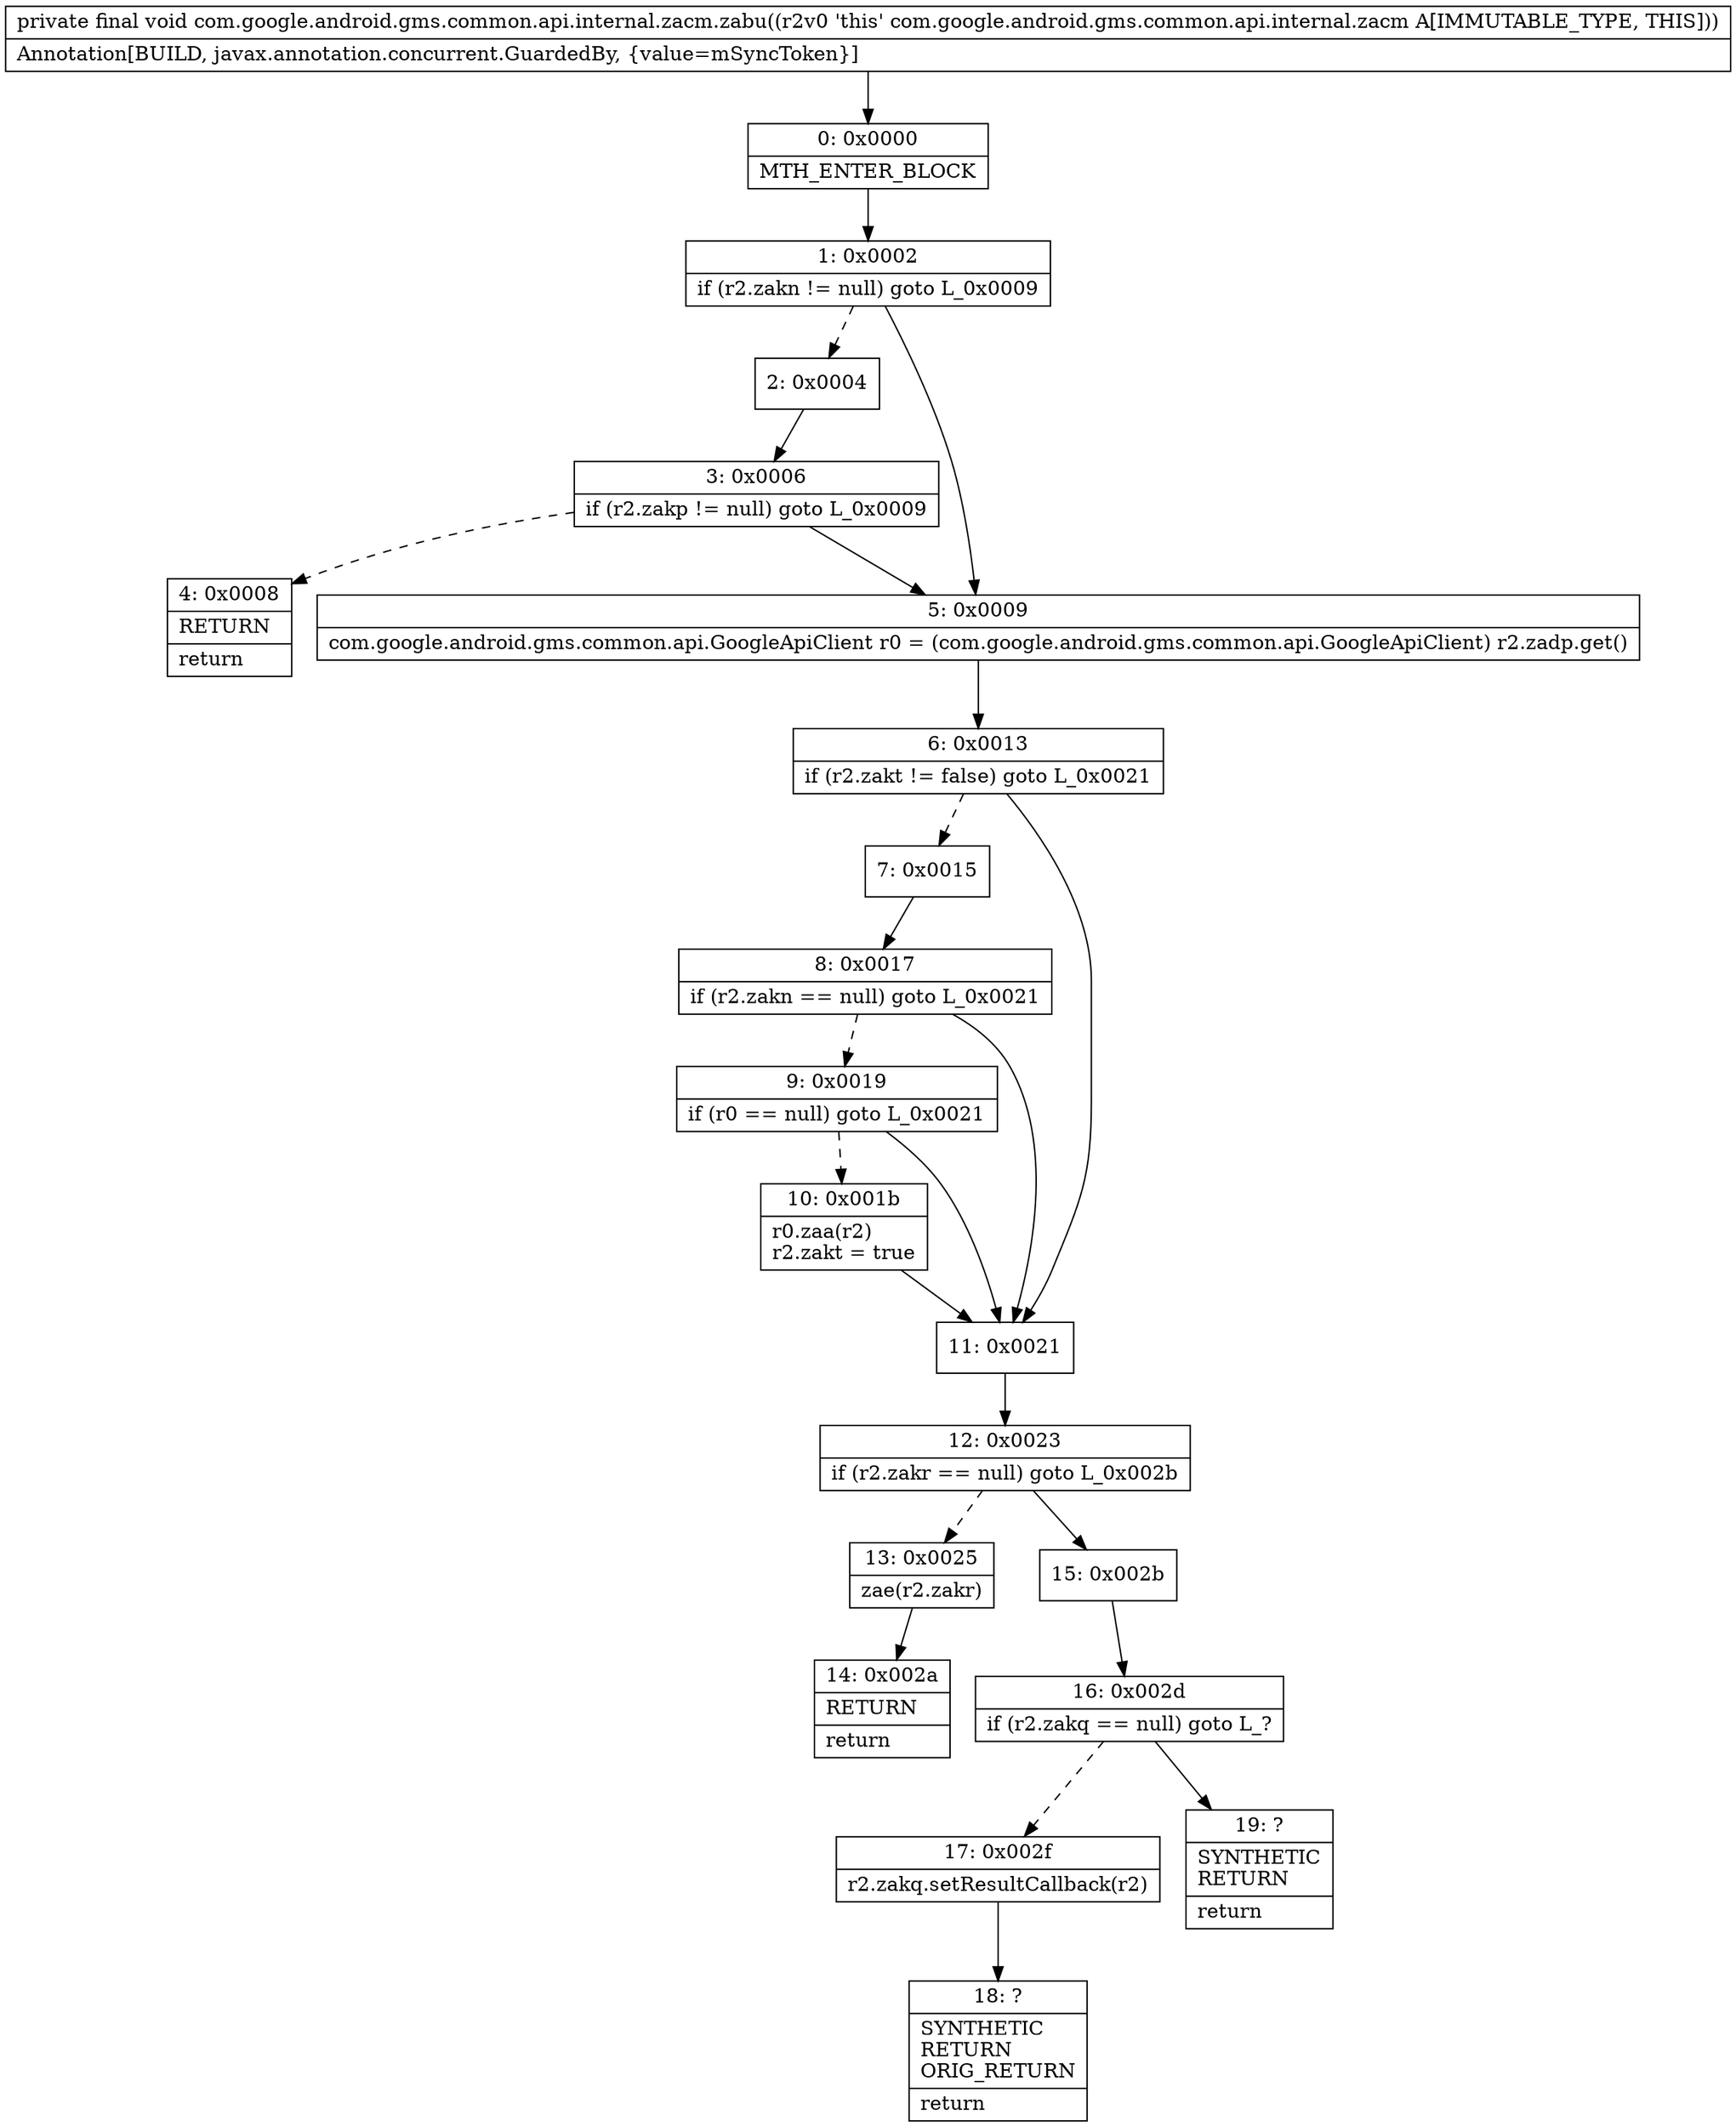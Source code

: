 digraph "CFG forcom.google.android.gms.common.api.internal.zacm.zabu()V" {
Node_0 [shape=record,label="{0\:\ 0x0000|MTH_ENTER_BLOCK\l}"];
Node_1 [shape=record,label="{1\:\ 0x0002|if (r2.zakn != null) goto L_0x0009\l}"];
Node_2 [shape=record,label="{2\:\ 0x0004}"];
Node_3 [shape=record,label="{3\:\ 0x0006|if (r2.zakp != null) goto L_0x0009\l}"];
Node_4 [shape=record,label="{4\:\ 0x0008|RETURN\l|return\l}"];
Node_5 [shape=record,label="{5\:\ 0x0009|com.google.android.gms.common.api.GoogleApiClient r0 = (com.google.android.gms.common.api.GoogleApiClient) r2.zadp.get()\l}"];
Node_6 [shape=record,label="{6\:\ 0x0013|if (r2.zakt != false) goto L_0x0021\l}"];
Node_7 [shape=record,label="{7\:\ 0x0015}"];
Node_8 [shape=record,label="{8\:\ 0x0017|if (r2.zakn == null) goto L_0x0021\l}"];
Node_9 [shape=record,label="{9\:\ 0x0019|if (r0 == null) goto L_0x0021\l}"];
Node_10 [shape=record,label="{10\:\ 0x001b|r0.zaa(r2)\lr2.zakt = true\l}"];
Node_11 [shape=record,label="{11\:\ 0x0021}"];
Node_12 [shape=record,label="{12\:\ 0x0023|if (r2.zakr == null) goto L_0x002b\l}"];
Node_13 [shape=record,label="{13\:\ 0x0025|zae(r2.zakr)\l}"];
Node_14 [shape=record,label="{14\:\ 0x002a|RETURN\l|return\l}"];
Node_15 [shape=record,label="{15\:\ 0x002b}"];
Node_16 [shape=record,label="{16\:\ 0x002d|if (r2.zakq == null) goto L_?\l}"];
Node_17 [shape=record,label="{17\:\ 0x002f|r2.zakq.setResultCallback(r2)\l}"];
Node_18 [shape=record,label="{18\:\ ?|SYNTHETIC\lRETURN\lORIG_RETURN\l|return\l}"];
Node_19 [shape=record,label="{19\:\ ?|SYNTHETIC\lRETURN\l|return\l}"];
MethodNode[shape=record,label="{private final void com.google.android.gms.common.api.internal.zacm.zabu((r2v0 'this' com.google.android.gms.common.api.internal.zacm A[IMMUTABLE_TYPE, THIS]))  | Annotation[BUILD, javax.annotation.concurrent.GuardedBy, \{value=mSyncToken\}]\l}"];
MethodNode -> Node_0;
Node_0 -> Node_1;
Node_1 -> Node_2[style=dashed];
Node_1 -> Node_5;
Node_2 -> Node_3;
Node_3 -> Node_4[style=dashed];
Node_3 -> Node_5;
Node_5 -> Node_6;
Node_6 -> Node_7[style=dashed];
Node_6 -> Node_11;
Node_7 -> Node_8;
Node_8 -> Node_9[style=dashed];
Node_8 -> Node_11;
Node_9 -> Node_10[style=dashed];
Node_9 -> Node_11;
Node_10 -> Node_11;
Node_11 -> Node_12;
Node_12 -> Node_13[style=dashed];
Node_12 -> Node_15;
Node_13 -> Node_14;
Node_15 -> Node_16;
Node_16 -> Node_17[style=dashed];
Node_16 -> Node_19;
Node_17 -> Node_18;
}

